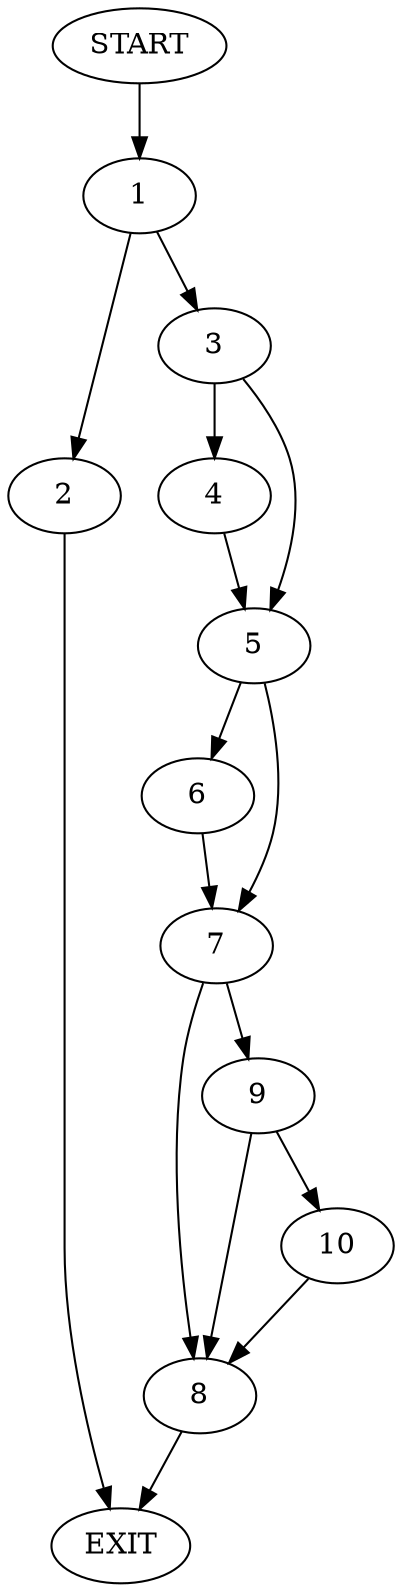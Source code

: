 digraph {
0 [label="START"]
11 [label="EXIT"]
0 -> 1
1 -> 2
1 -> 3
3 -> 4
3 -> 5
2 -> 11
5 -> 6
5 -> 7
4 -> 5
6 -> 7
7 -> 8
7 -> 9
9 -> 10
9 -> 8
8 -> 11
10 -> 8
}
